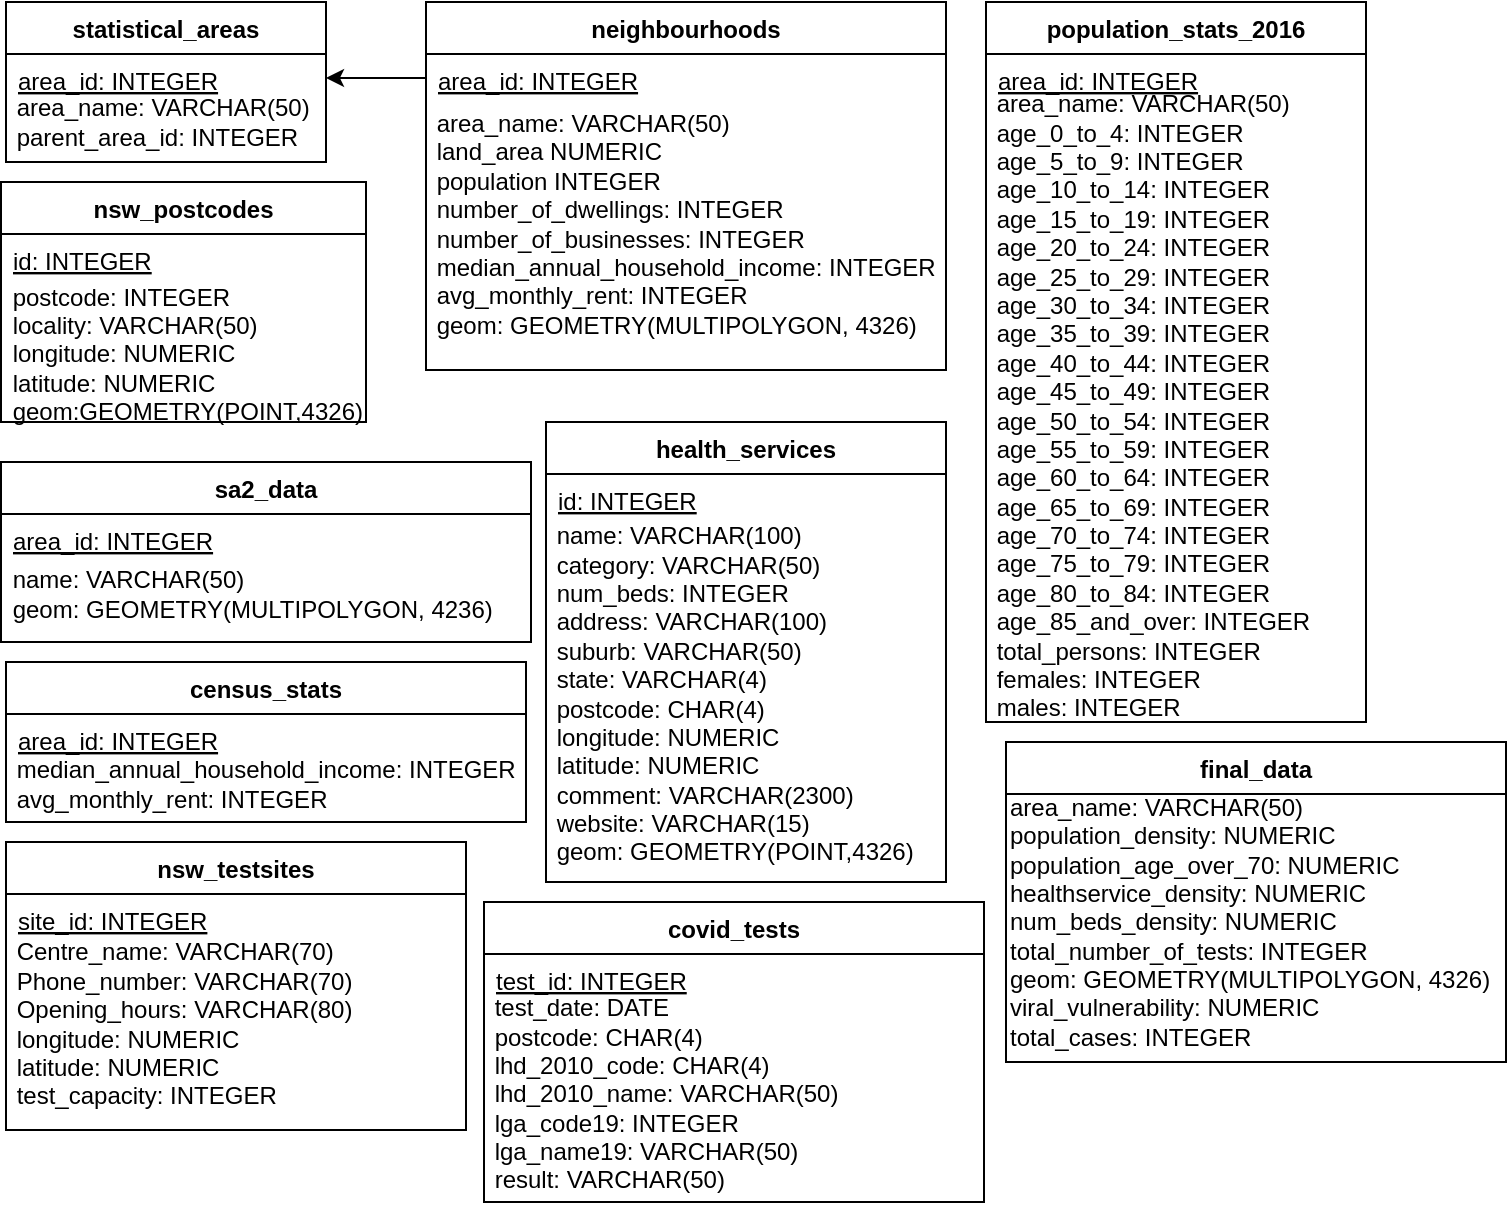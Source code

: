 <mxfile version="13.1.3" type="device"><diagram id="C5RBs43oDa-KdzZeNtuy" name="Page-1"><mxGraphModel dx="1422" dy="772" grid="1" gridSize="10" guides="1" tooltips="1" connect="1" arrows="1" fold="1" page="1" pageScale="1" pageWidth="827" pageHeight="1169" math="0" shadow="0"><root><mxCell id="WIyWlLk6GJQsqaUBKTNV-0"/><mxCell id="WIyWlLk6GJQsqaUBKTNV-1" parent="WIyWlLk6GJQsqaUBKTNV-0"/><mxCell id="zkfFHV4jXpPFQw0GAbJ--0" value="statistical_areas" style="swimlane;fontStyle=1;align=center;verticalAlign=top;childLayout=stackLayout;horizontal=1;startSize=26;horizontalStack=0;resizeParent=1;resizeLast=0;collapsible=1;marginBottom=0;rounded=0;shadow=0;strokeWidth=1;fillColor=none;" parent="WIyWlLk6GJQsqaUBKTNV-1" vertex="1"><mxGeometry x="50" y="80" width="160" height="80" as="geometry"><mxRectangle x="230" y="140" width="160" height="26" as="alternateBounds"/></mxGeometry></mxCell><mxCell id="419kHTvfalLjj1XUldMX-10" value="area_id: INTEGER" style="text;align=left;verticalAlign=top;spacingLeft=4;spacingRight=4;overflow=hidden;rotatable=0;points=[[0,0.5],[1,0.5]];portConstraint=eastwest;fillColor=none;fontStyle=4;" parent="zkfFHV4jXpPFQw0GAbJ--0" vertex="1"><mxGeometry y="26" width="160" height="24" as="geometry"/></mxCell><mxCell id="419kHTvfalLjj1XUldMX-17" value="&amp;nbsp;area_name: VARCHAR(50)&lt;br&gt;&amp;nbsp;parent_area_id: INTEGER" style="text;html=1;strokeColor=none;fillColor=none;align=left;verticalAlign=middle;whiteSpace=wrap;rounded=0;fontColor=#000000;" parent="WIyWlLk6GJQsqaUBKTNV-1" vertex="1"><mxGeometry x="50" y="131" width="160" height="18" as="geometry"/></mxCell><mxCell id="zkfFHV4jXpPFQw0GAbJ--6" value="neighbourhoods" style="swimlane;fontStyle=1;align=center;verticalAlign=top;childLayout=stackLayout;horizontal=1;startSize=26;horizontalStack=0;resizeParent=1;resizeLast=0;collapsible=1;marginBottom=0;rounded=0;shadow=0;strokeWidth=1;fillColor=none;" parent="WIyWlLk6GJQsqaUBKTNV-1" vertex="1"><mxGeometry x="260" y="80" width="260" height="184" as="geometry"><mxRectangle x="130" y="380" width="160" height="26" as="alternateBounds"/></mxGeometry></mxCell><mxCell id="zkfFHV4jXpPFQw0GAbJ--7" value="area_id: INTEGER" style="text;align=left;verticalAlign=top;spacingLeft=4;spacingRight=4;overflow=hidden;rotatable=0;points=[[0,0.5],[1,0.5]];portConstraint=eastwest;fillColor=none;fontStyle=4" parent="zkfFHV4jXpPFQw0GAbJ--6" vertex="1"><mxGeometry y="26" width="260" height="26" as="geometry"/></mxCell><mxCell id="419kHTvfalLjj1XUldMX-19" value="&amp;nbsp;area_name: VARCHAR(50)&lt;br&gt;&amp;nbsp;land_area NUMERIC&lt;br&gt;&amp;nbsp;population INTEGER&lt;br&gt;&amp;nbsp;number_of_dwellings: INTEGER&lt;br&gt;&amp;nbsp;number_of_businesses: INTEGER&lt;br&gt;&amp;nbsp;median_annual_household_income: INTEGER&lt;br&gt;&amp;nbsp;avg_monthly_rent: INTEGER&lt;br&gt;&amp;nbsp;geom: GEOMETRY(MULTIPOLYGON, 4326)" style="text;html=1;strokeColor=none;fillColor=none;align=left;verticalAlign=middle;whiteSpace=wrap;rounded=0;fontColor=#000000;" parent="zkfFHV4jXpPFQw0GAbJ--6" vertex="1"><mxGeometry y="52" width="260" height="118" as="geometry"/></mxCell><mxCell id="419kHTvfalLjj1XUldMX-2" value="nsw_postcodes" style="swimlane;fontStyle=1;align=center;verticalAlign=top;childLayout=stackLayout;horizontal=1;startSize=26;horizontalStack=0;resizeParent=1;resizeLast=0;collapsible=1;marginBottom=0;rounded=0;shadow=0;strokeWidth=1;fillColor=none;" parent="WIyWlLk6GJQsqaUBKTNV-1" vertex="1"><mxGeometry x="47.5" y="170" width="182.5" height="120" as="geometry"><mxRectangle x="340" y="380" width="170" height="26" as="alternateBounds"/></mxGeometry></mxCell><mxCell id="419kHTvfalLjj1XUldMX-3" value="id: INTEGER" style="text;align=left;verticalAlign=top;spacingLeft=4;spacingRight=4;overflow=hidden;rotatable=0;points=[[0,0.5],[1,0.5]];portConstraint=eastwest;fillColor=none;fontColor=#000000;fontStyle=4" parent="419kHTvfalLjj1XUldMX-2" vertex="1"><mxGeometry y="26" width="182.5" height="26" as="geometry"/></mxCell><mxCell id="419kHTvfalLjj1XUldMX-22" value="&amp;nbsp;postcode: INTEGER&lt;br&gt;&amp;nbsp;locality: VARCHAR(50)&lt;br&gt;&amp;nbsp;longitude: NUMERIC&lt;br&gt;&amp;nbsp;latitude: NUMERIC&lt;br&gt;&amp;nbsp;geom:GEOMETRY(POINT,4326)" style="text;html=1;strokeColor=none;fillColor=none;align=left;verticalAlign=middle;whiteSpace=wrap;rounded=0;fontColor=#000000;" parent="419kHTvfalLjj1XUldMX-2" vertex="1"><mxGeometry y="52" width="182.5" height="68" as="geometry"/></mxCell><mxCell id="bS4pLBUIb_jC-B2uSjRx-0" style="edgeStyle=orthogonalEdgeStyle;rounded=0;orthogonalLoop=1;jettySize=auto;html=1;exitX=0;exitY=0.5;exitDx=0;exitDy=0;entryX=1;entryY=0.5;entryDx=0;entryDy=0;" parent="WIyWlLk6GJQsqaUBKTNV-1" source="zkfFHV4jXpPFQw0GAbJ--7" target="419kHTvfalLjj1XUldMX-10" edge="1"><mxGeometry relative="1" as="geometry"><Array as="points"><mxPoint x="260" y="118"/></Array></mxGeometry></mxCell><mxCell id="419kHTvfalLjj1XUldMX-4" value="nsw_testsites" style="swimlane;fontStyle=1;align=center;verticalAlign=top;childLayout=stackLayout;horizontal=1;startSize=26;horizontalStack=0;resizeParent=1;resizeLast=0;collapsible=1;marginBottom=0;rounded=0;shadow=0;strokeWidth=1;fillColor=none;" parent="WIyWlLk6GJQsqaUBKTNV-1" vertex="1"><mxGeometry x="50" y="500" width="230" height="144" as="geometry"><mxRectangle x="340" y="380" width="170" height="26" as="alternateBounds"/></mxGeometry></mxCell><mxCell id="419kHTvfalLjj1XUldMX-5" value="site_id: INTEGER" style="text;align=left;verticalAlign=top;spacingLeft=4;spacingRight=4;overflow=hidden;rotatable=0;points=[[0,0.5],[1,0.5]];portConstraint=eastwest;fillColor=none;fontStyle=4" parent="419kHTvfalLjj1XUldMX-4" vertex="1"><mxGeometry y="26" width="230" height="26" as="geometry"/></mxCell><mxCell id="419kHTvfalLjj1XUldMX-23" value="&amp;nbsp;Centre_name: VARCHAR(70)&lt;br&gt;&amp;nbsp;Phone_number: VARCHAR(70)&lt;br&gt;&amp;nbsp;Opening_hours: VARCHAR(80)&lt;br&gt;&amp;nbsp;longitude: NUMERIC&lt;br&gt;&amp;nbsp;latitude: NUMERIC&lt;br&gt;&amp;nbsp;test_capacity: INTEGER" style="text;html=1;strokeColor=none;fillColor=none;align=left;verticalAlign=middle;whiteSpace=wrap;rounded=0;fontColor=#000000;" parent="419kHTvfalLjj1XUldMX-4" vertex="1"><mxGeometry y="52" width="230" height="78" as="geometry"/></mxCell><mxCell id="zkfFHV4jXpPFQw0GAbJ--13" value="census_stats" style="swimlane;fontStyle=1;align=center;verticalAlign=top;childLayout=stackLayout;horizontal=1;startSize=26;horizontalStack=0;resizeParent=1;resizeLast=0;collapsible=1;marginBottom=0;rounded=0;shadow=0;strokeWidth=1;movable=1;resizable=1;rotatable=1;deletable=1;editable=1;connectable=1;fillColor=none;" parent="WIyWlLk6GJQsqaUBKTNV-1" vertex="1"><mxGeometry x="50" y="410" width="260" height="80" as="geometry"><mxRectangle x="340" y="380" width="170" height="26" as="alternateBounds"/></mxGeometry></mxCell><mxCell id="zkfFHV4jXpPFQw0GAbJ--14" value="area_id: INTEGER" style="text;align=left;verticalAlign=top;spacingLeft=4;spacingRight=4;overflow=hidden;rotatable=0;points=[[0,0.5],[1,0.5]];portConstraint=eastwest;fillColor=none;fontStyle=4" parent="zkfFHV4jXpPFQw0GAbJ--13" vertex="1"><mxGeometry y="26" width="260" height="26" as="geometry"/></mxCell><mxCell id="419kHTvfalLjj1XUldMX-12" value="&amp;nbsp;median_annual_household_income: INTEGER&lt;br&gt;&amp;nbsp;avg_monthly_rent: INTEGER" style="text;html=1;strokeColor=none;fillColor=none;align=left;verticalAlign=middle;whiteSpace=wrap;rounded=0;fontColor=#000000;" parent="zkfFHV4jXpPFQw0GAbJ--13" vertex="1"><mxGeometry y="52" width="260" height="18" as="geometry"/></mxCell><mxCell id="419kHTvfalLjj1XUldMX-8" value="sa2_data" style="swimlane;fontStyle=1;align=center;verticalAlign=top;childLayout=stackLayout;horizontal=1;startSize=26;horizontalStack=0;resizeParent=1;resizeLast=0;collapsible=1;marginBottom=0;rounded=0;shadow=0;strokeWidth=1;fillColor=none;" parent="WIyWlLk6GJQsqaUBKTNV-1" vertex="1"><mxGeometry x="47.5" y="310" width="265" height="90" as="geometry"><mxRectangle x="340" y="380" width="170" height="26" as="alternateBounds"/></mxGeometry></mxCell><mxCell id="419kHTvfalLjj1XUldMX-9" value="area_id: INTEGER" style="text;align=left;verticalAlign=top;spacingLeft=4;spacingRight=4;overflow=hidden;rotatable=0;points=[[0,0.5],[1,0.5]];portConstraint=eastwest;fillColor=none;fontStyle=4" parent="419kHTvfalLjj1XUldMX-8" vertex="1"><mxGeometry y="26" width="265" height="26" as="geometry"/></mxCell><mxCell id="419kHTvfalLjj1XUldMX-25" value="&amp;nbsp;name: VARCHAR(50)&lt;br&gt;&amp;nbsp;geom: GEOMETRY(MULTIPOLYGON, 4236)" style="text;html=1;strokeColor=none;fillColor=none;align=left;verticalAlign=middle;whiteSpace=wrap;rounded=0;fontColor=#000000;" parent="419kHTvfalLjj1XUldMX-8" vertex="1"><mxGeometry y="52" width="265" height="28" as="geometry"/></mxCell><mxCell id="419kHTvfalLjj1XUldMX-0" value="health_services" style="swimlane;fontStyle=1;align=center;verticalAlign=top;childLayout=stackLayout;horizontal=1;startSize=26;horizontalStack=0;resizeParent=1;resizeLast=0;collapsible=1;marginBottom=0;rounded=0;shadow=0;strokeWidth=1;fillColor=none;" parent="WIyWlLk6GJQsqaUBKTNV-1" vertex="1"><mxGeometry x="320" y="290" width="200" height="230" as="geometry"><mxRectangle x="340" y="380" width="170" height="26" as="alternateBounds"/></mxGeometry></mxCell><mxCell id="419kHTvfalLjj1XUldMX-1" value="id: INTEGER" style="text;align=left;verticalAlign=top;spacingLeft=4;spacingRight=4;overflow=hidden;rotatable=0;points=[[0,0.5],[1,0.5]];portConstraint=eastwest;fillColor=none;fontStyle=4" parent="419kHTvfalLjj1XUldMX-0" vertex="1"><mxGeometry y="26" width="200" height="26" as="geometry"/></mxCell><mxCell id="419kHTvfalLjj1XUldMX-21" value="&amp;nbsp;name: VARCHAR(100)&lt;br&gt;&amp;nbsp;category: VARCHAR(50)&lt;br&gt;&amp;nbsp;num_beds: INTEGER&lt;br&gt;&amp;nbsp;address: VARCHAR(100)&lt;br&gt;&amp;nbsp;suburb: VARCHAR(50)&lt;br&gt;&amp;nbsp;state: VARCHAR(4)&lt;br&gt;&amp;nbsp;postcode: CHAR(4)&lt;br&gt;&amp;nbsp;longitude: NUMERIC&lt;br&gt;&amp;nbsp;latitude: NUMERIC&lt;br&gt;&amp;nbsp;comment: VARCHAR(2300)&lt;br&gt;&amp;nbsp;website: VARCHAR(15)&lt;br&gt;&amp;nbsp;geom: GEOMETRY(POINT,4326)" style="text;html=1;strokeColor=none;fillColor=none;align=left;verticalAlign=middle;whiteSpace=wrap;rounded=0;fontColor=#000000;" parent="WIyWlLk6GJQsqaUBKTNV-1" vertex="1"><mxGeometry x="320" y="352" width="240" height="148" as="geometry"/></mxCell><mxCell id="zkfFHV4jXpPFQw0GAbJ--17" value="population_stats_2016" style="swimlane;fontStyle=1;align=center;verticalAlign=top;childLayout=stackLayout;horizontal=1;startSize=26;horizontalStack=0;resizeParent=1;resizeLast=0;collapsible=1;marginBottom=0;rounded=0;shadow=0;strokeWidth=1;fillColor=none;" parent="WIyWlLk6GJQsqaUBKTNV-1" vertex="1"><mxGeometry x="540" y="80" width="190" height="360" as="geometry"><mxRectangle x="550" y="140" width="160" height="26" as="alternateBounds"/></mxGeometry></mxCell><mxCell id="zkfFHV4jXpPFQw0GAbJ--18" value="area_id: INTEGER" style="text;align=left;verticalAlign=top;spacingLeft=4;spacingRight=4;overflow=hidden;rotatable=0;points=[[0,0.5],[1,0.5]];portConstraint=eastwest;fillColor=none;fontStyle=4" parent="zkfFHV4jXpPFQw0GAbJ--17" vertex="1"><mxGeometry y="26" width="190" height="26" as="geometry"/></mxCell><mxCell id="419kHTvfalLjj1XUldMX-18" value="&amp;nbsp;area_name: VARCHAR(50)&amp;nbsp;&lt;br&gt;&amp;nbsp;age_0_to_4: INTEGER&lt;br&gt;&amp;nbsp;age_5_to_9: INTEGER&lt;br&gt;&amp;nbsp;age_10_to_14: INTEGER&lt;br&gt;&amp;nbsp;age_15_to_19: INTEGER&lt;br&gt;&amp;nbsp;age_20_to_24: INTEGER&lt;br&gt;&amp;nbsp;age_25_to_29: INTEGER&lt;br&gt;&amp;nbsp;age_30_to_34: INTEGER&lt;br&gt;&amp;nbsp;age_35_to_39: INTEGER&lt;br&gt;&amp;nbsp;age_40_to_44: INTEGER&lt;br&gt;&amp;nbsp;age_45_to_49: INTEGER&lt;br&gt;&amp;nbsp;age_50_to_54: INTEGER&lt;br&gt;&amp;nbsp;age_55_to_59: INTEGER&lt;br&gt;&amp;nbsp;age_60_to_64: INTEGER&lt;br&gt;&amp;nbsp;age_65_to_69: INTEGER&lt;br&gt;&amp;nbsp;age_70_to_74: INTEGER&lt;br&gt;&amp;nbsp;age_75_to_79: INTEGER&lt;br&gt;&amp;nbsp;age_80_to_84: INTEGER&lt;br&gt;&amp;nbsp;age_85_and_over: INTEGER&lt;br&gt;&amp;nbsp;total_persons: INTEGER&lt;br&gt;&amp;nbsp;females: INTEGER&lt;br&gt;&amp;nbsp;males: INTEGER" style="text;html=1;strokeColor=none;fillColor=none;align=left;verticalAlign=middle;whiteSpace=wrap;rounded=0;fontColor=#000000;" parent="zkfFHV4jXpPFQw0GAbJ--17" vertex="1"><mxGeometry y="52" width="190" height="300" as="geometry"/></mxCell><mxCell id="419kHTvfalLjj1XUldMX-6" value="covid_tests" style="swimlane;fontStyle=1;align=center;verticalAlign=top;childLayout=stackLayout;horizontal=1;startSize=26;horizontalStack=0;resizeParent=1;resizeLast=0;collapsible=1;marginBottom=0;rounded=0;shadow=0;strokeWidth=1;" parent="WIyWlLk6GJQsqaUBKTNV-1" vertex="1"><mxGeometry x="289" y="530" width="250" height="150" as="geometry"><mxRectangle x="340" y="380" width="170" height="26" as="alternateBounds"/></mxGeometry></mxCell><mxCell id="419kHTvfalLjj1XUldMX-7" value="test_id: INTEGER" style="text;align=left;verticalAlign=top;spacingLeft=4;spacingRight=4;overflow=hidden;rotatable=0;points=[[0,0.5],[1,0.5]];portConstraint=eastwest;fillColor=none;fontStyle=4" parent="419kHTvfalLjj1XUldMX-6" vertex="1"><mxGeometry y="26" width="250" height="26" as="geometry"/></mxCell><mxCell id="419kHTvfalLjj1XUldMX-24" value="&amp;nbsp;test_date: DATE&lt;br&gt;&amp;nbsp;postcode: CHAR(4)&lt;br&gt;&amp;nbsp;lhd_2010_code: CHAR(4)&lt;br&gt;&amp;nbsp;lhd_2010_name: VARCHAR(50)&lt;br&gt;&amp;nbsp;lga_code19: INTEGER&lt;br&gt;&amp;nbsp;lga_name19: VARCHAR(50)&lt;br&gt;&amp;nbsp;result: VARCHAR(50)" style="text;html=1;strokeColor=none;fillColor=none;align=left;verticalAlign=middle;whiteSpace=wrap;rounded=0;fontColor=#000000;" parent="419kHTvfalLjj1XUldMX-6" vertex="1"><mxGeometry y="52" width="250" height="88" as="geometry"/></mxCell><mxCell id="PChESnzSHdHeLF2yXABj-0" value="final_data" style="swimlane;fontStyle=1;align=center;verticalAlign=top;childLayout=stackLayout;horizontal=1;startSize=26;horizontalStack=0;resizeParent=1;resizeLast=0;collapsible=1;marginBottom=0;rounded=0;shadow=0;strokeWidth=1;" vertex="1" parent="WIyWlLk6GJQsqaUBKTNV-1"><mxGeometry x="550" y="450" width="250" height="160" as="geometry"><mxRectangle x="340" y="380" width="170" height="26" as="alternateBounds"/></mxGeometry></mxCell><mxCell id="PChESnzSHdHeLF2yXABj-2" value="area_name: VARCHAR(50)&lt;br&gt;population_density: NUMERIC&lt;br&gt;population_age_over_70: NUMERIC&lt;br&gt;healthservice_density: NUMERIC&lt;br&gt;num_beds_density: NUMERIC&lt;br&gt;total_number_of_tests: INTEGER&lt;br&gt;geom: GEOMETRY(MULTIPOLYGON, 4326)&lt;br&gt;viral_vulnerability: NUMERIC&lt;br&gt;total_cases: INTEGER" style="text;html=1;strokeColor=none;fillColor=none;align=left;verticalAlign=middle;whiteSpace=wrap;rounded=0;fontColor=#000000;" vertex="1" parent="PChESnzSHdHeLF2yXABj-0"><mxGeometry y="26" width="250" height="128" as="geometry"/></mxCell></root></mxGraphModel></diagram></mxfile>
